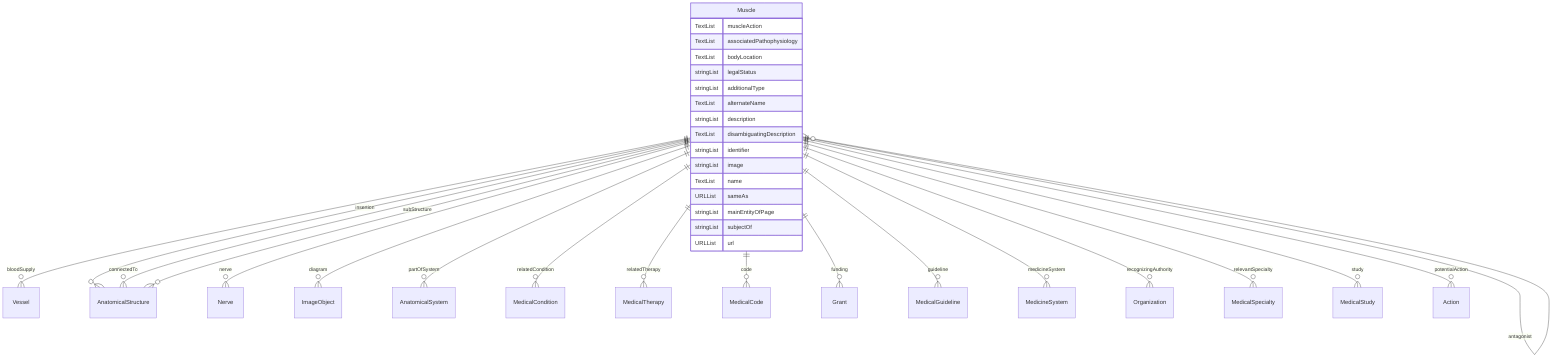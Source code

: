 erDiagram
Muscle {
    TextList muscleAction  
    TextList associatedPathophysiology  
    TextList bodyLocation  
    stringList legalStatus  
    stringList additionalType  
    TextList alternateName  
    stringList description  
    TextList disambiguatingDescription  
    stringList identifier  
    stringList image  
    TextList name  
    URLList sameAs  
    stringList mainEntityOfPage  
    stringList subjectOf  
    URLList url  
}

Muscle ||--}o Muscle : "antagonist"
Muscle ||--}o Vessel : "bloodSupply"
Muscle ||--}o AnatomicalStructure : "insertion"
Muscle ||--}o Nerve : "nerve"
Muscle ||--}o AnatomicalStructure : "connectedTo"
Muscle ||--}o ImageObject : "diagram"
Muscle ||--}o AnatomicalSystem : "partOfSystem"
Muscle ||--}o MedicalCondition : "relatedCondition"
Muscle ||--}o MedicalTherapy : "relatedTherapy"
Muscle ||--}o AnatomicalStructure : "subStructure"
Muscle ||--}o MedicalCode : "code"
Muscle ||--}o Grant : "funding"
Muscle ||--}o MedicalGuideline : "guideline"
Muscle ||--}o MedicineSystem : "medicineSystem"
Muscle ||--}o Organization : "recognizingAuthority"
Muscle ||--}o MedicalSpecialty : "relevantSpecialty"
Muscle ||--}o MedicalStudy : "study"
Muscle ||--}o Action : "potentialAction"
